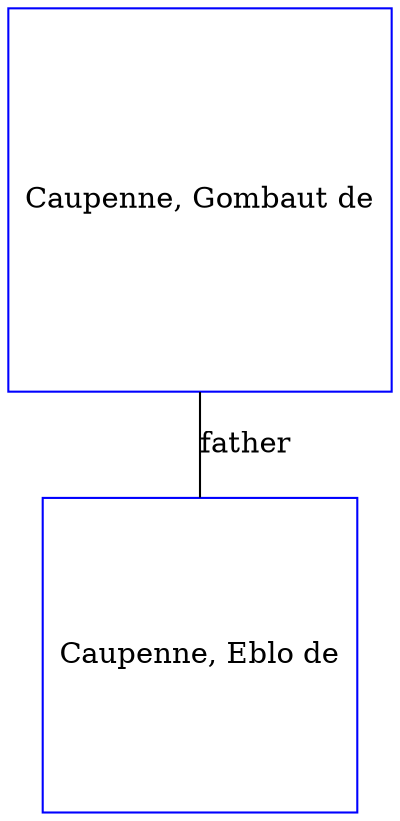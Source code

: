 digraph D {
    edge [dir=none];    node [shape=box];    "019515"   [label="Caupenne, Gombaut de", shape=box, regular=1, color="blue"] ;
"019512"   [label="Caupenne, Eblo de", shape=box, regular=1, color="blue"] ;
019515->019512 [label="father",arrowsize=0.0]; 
}